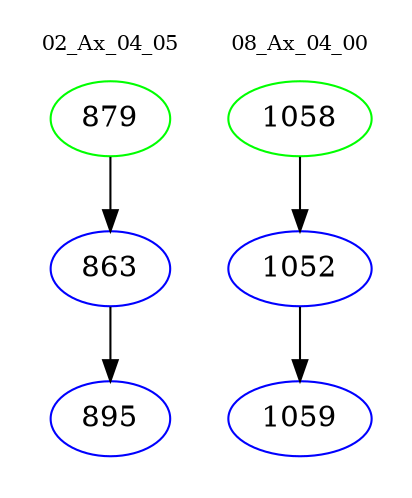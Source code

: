 digraph{
subgraph cluster_0 {
color = white
label = "02_Ax_04_05";
fontsize=10;
T0_879 [label="879", color="green"]
T0_879 -> T0_863 [color="black"]
T0_863 [label="863", color="blue"]
T0_863 -> T0_895 [color="black"]
T0_895 [label="895", color="blue"]
}
subgraph cluster_1 {
color = white
label = "08_Ax_04_00";
fontsize=10;
T1_1058 [label="1058", color="green"]
T1_1058 -> T1_1052 [color="black"]
T1_1052 [label="1052", color="blue"]
T1_1052 -> T1_1059 [color="black"]
T1_1059 [label="1059", color="blue"]
}
}
